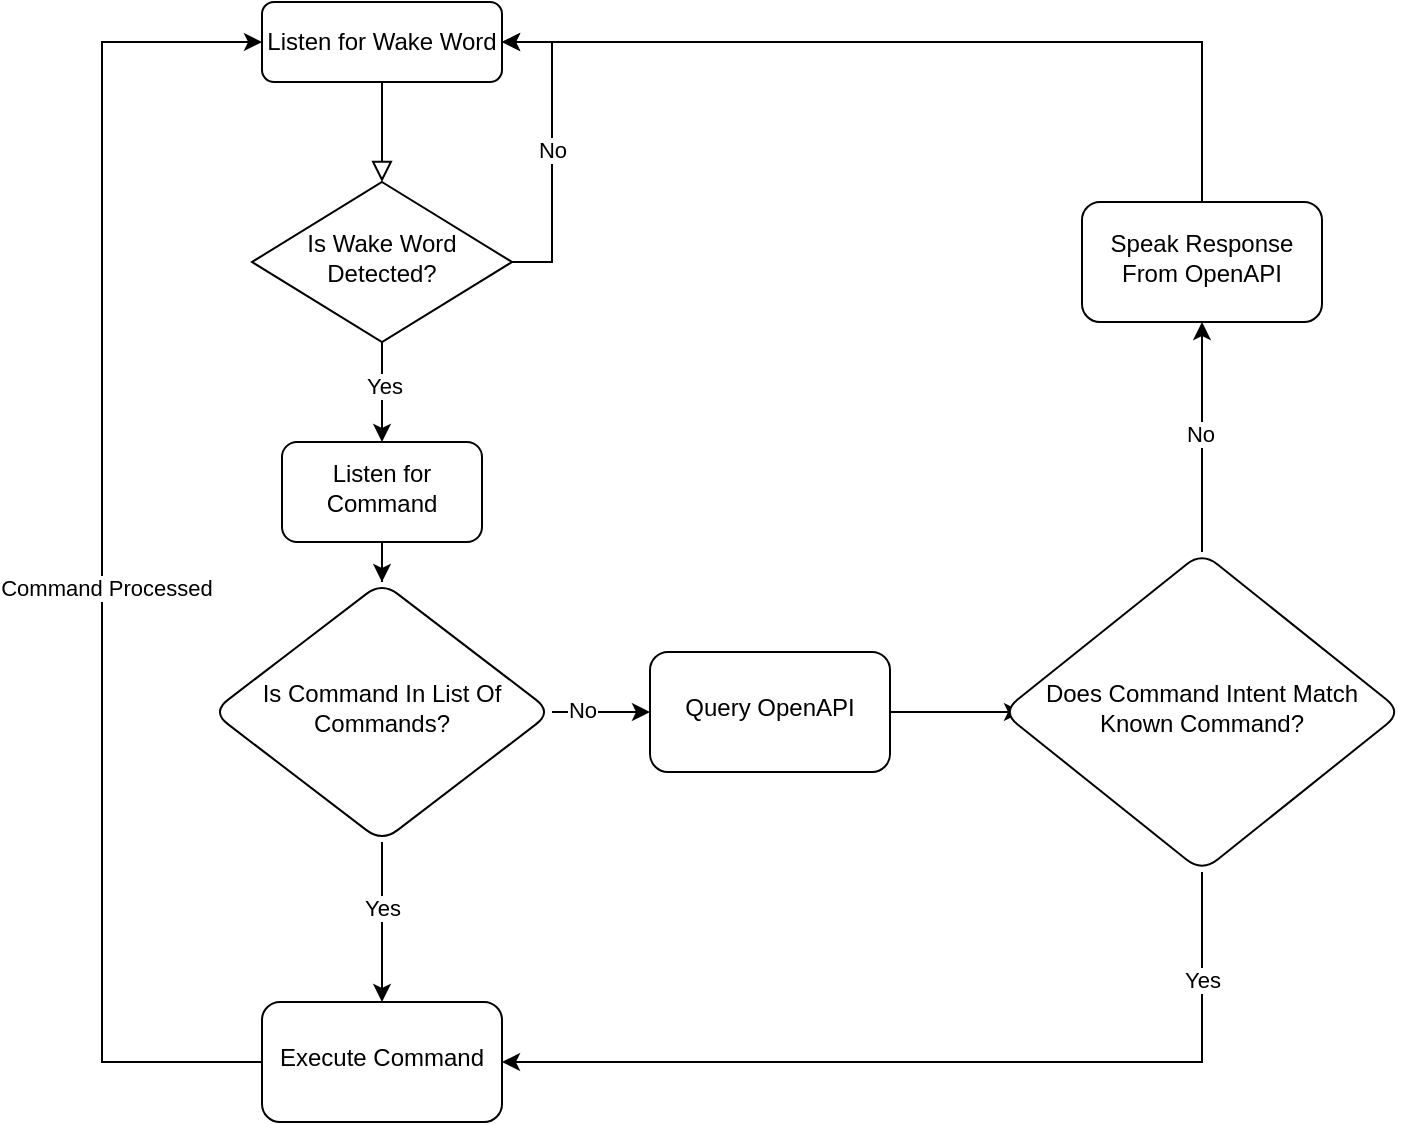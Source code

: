<mxfile version="22.1.15" type="github">
  <diagram id="C5RBs43oDa-KdzZeNtuy" name="Page-1">
    <mxGraphModel dx="1195" dy="653" grid="1" gridSize="10" guides="1" tooltips="1" connect="1" arrows="1" fold="1" page="1" pageScale="1" pageWidth="827" pageHeight="1169" math="0" shadow="0">
      <root>
        <mxCell id="WIyWlLk6GJQsqaUBKTNV-0" />
        <mxCell id="WIyWlLk6GJQsqaUBKTNV-1" parent="WIyWlLk6GJQsqaUBKTNV-0" />
        <mxCell id="WIyWlLk6GJQsqaUBKTNV-2" value="" style="rounded=0;html=1;jettySize=auto;orthogonalLoop=1;fontSize=11;endArrow=block;endFill=0;endSize=8;strokeWidth=1;shadow=0;labelBackgroundColor=none;edgeStyle=orthogonalEdgeStyle;" parent="WIyWlLk6GJQsqaUBKTNV-1" source="WIyWlLk6GJQsqaUBKTNV-3" target="WIyWlLk6GJQsqaUBKTNV-6" edge="1">
          <mxGeometry relative="1" as="geometry" />
        </mxCell>
        <mxCell id="WIyWlLk6GJQsqaUBKTNV-3" value="Listen for Wake Word" style="rounded=1;whiteSpace=wrap;html=1;fontSize=12;glass=0;strokeWidth=1;shadow=0;" parent="WIyWlLk6GJQsqaUBKTNV-1" vertex="1">
          <mxGeometry x="160" y="80" width="120" height="40" as="geometry" />
        </mxCell>
        <mxCell id="TbSQzSQrd4Ol9W5OKiCd-27" style="edgeStyle=orthogonalEdgeStyle;rounded=0;orthogonalLoop=1;jettySize=auto;html=1;exitX=0.5;exitY=1;exitDx=0;exitDy=0;" edge="1" parent="WIyWlLk6GJQsqaUBKTNV-1" source="WIyWlLk6GJQsqaUBKTNV-6" target="WIyWlLk6GJQsqaUBKTNV-10">
          <mxGeometry relative="1" as="geometry" />
        </mxCell>
        <mxCell id="TbSQzSQrd4Ol9W5OKiCd-28" value="Yes" style="edgeLabel;html=1;align=center;verticalAlign=middle;resizable=0;points=[];" vertex="1" connectable="0" parent="TbSQzSQrd4Ol9W5OKiCd-27">
          <mxGeometry x="-0.116" y="1" relative="1" as="geometry">
            <mxPoint as="offset" />
          </mxGeometry>
        </mxCell>
        <mxCell id="TbSQzSQrd4Ol9W5OKiCd-29" style="edgeStyle=orthogonalEdgeStyle;rounded=0;orthogonalLoop=1;jettySize=auto;html=1;exitX=1;exitY=0.5;exitDx=0;exitDy=0;entryX=1;entryY=0.5;entryDx=0;entryDy=0;" edge="1" parent="WIyWlLk6GJQsqaUBKTNV-1" source="WIyWlLk6GJQsqaUBKTNV-6" target="WIyWlLk6GJQsqaUBKTNV-3">
          <mxGeometry relative="1" as="geometry" />
        </mxCell>
        <mxCell id="TbSQzSQrd4Ol9W5OKiCd-30" value="No" style="edgeLabel;html=1;align=center;verticalAlign=middle;resizable=0;points=[];" vertex="1" connectable="0" parent="TbSQzSQrd4Ol9W5OKiCd-29">
          <mxGeometry x="-0.133" y="2" relative="1" as="geometry">
            <mxPoint x="2" y="-9" as="offset" />
          </mxGeometry>
        </mxCell>
        <mxCell id="WIyWlLk6GJQsqaUBKTNV-6" value="Is Wake Word Detected?" style="rhombus;whiteSpace=wrap;html=1;shadow=0;fontFamily=Helvetica;fontSize=12;align=center;strokeWidth=1;spacing=6;spacingTop=-4;" parent="WIyWlLk6GJQsqaUBKTNV-1" vertex="1">
          <mxGeometry x="155" y="170" width="130" height="80" as="geometry" />
        </mxCell>
        <mxCell id="TbSQzSQrd4Ol9W5OKiCd-5" value="" style="edgeStyle=orthogonalEdgeStyle;rounded=0;orthogonalLoop=1;jettySize=auto;html=1;" edge="1" parent="WIyWlLk6GJQsqaUBKTNV-1" source="WIyWlLk6GJQsqaUBKTNV-10" target="TbSQzSQrd4Ol9W5OKiCd-4">
          <mxGeometry relative="1" as="geometry" />
        </mxCell>
        <mxCell id="WIyWlLk6GJQsqaUBKTNV-10" value="Listen for Command" style="rectangle;rounded=1;whiteSpace=wrap;html=1;shadow=0;fontFamily=Helvetica;fontSize=12;align=center;strokeWidth=1;spacing=6;spacingTop=-4;" parent="WIyWlLk6GJQsqaUBKTNV-1" vertex="1">
          <mxGeometry x="170" y="300" width="100" height="50" as="geometry" />
        </mxCell>
        <mxCell id="TbSQzSQrd4Ol9W5OKiCd-8" value="" style="edgeStyle=orthogonalEdgeStyle;rounded=0;orthogonalLoop=1;jettySize=auto;html=1;" edge="1" parent="WIyWlLk6GJQsqaUBKTNV-1" source="TbSQzSQrd4Ol9W5OKiCd-4" target="TbSQzSQrd4Ol9W5OKiCd-7">
          <mxGeometry relative="1" as="geometry" />
        </mxCell>
        <mxCell id="TbSQzSQrd4Ol9W5OKiCd-12" value="Yes" style="edgeLabel;html=1;align=center;verticalAlign=middle;resizable=0;points=[];" vertex="1" connectable="0" parent="TbSQzSQrd4Ol9W5OKiCd-8">
          <mxGeometry x="0.143" y="-1" relative="1" as="geometry">
            <mxPoint x="1" y="-13" as="offset" />
          </mxGeometry>
        </mxCell>
        <mxCell id="TbSQzSQrd4Ol9W5OKiCd-14" value="" style="edgeStyle=orthogonalEdgeStyle;rounded=0;orthogonalLoop=1;jettySize=auto;html=1;" edge="1" parent="WIyWlLk6GJQsqaUBKTNV-1" source="TbSQzSQrd4Ol9W5OKiCd-4" target="TbSQzSQrd4Ol9W5OKiCd-13">
          <mxGeometry relative="1" as="geometry" />
        </mxCell>
        <mxCell id="TbSQzSQrd4Ol9W5OKiCd-25" value="No" style="edgeLabel;html=1;align=center;verticalAlign=middle;resizable=0;points=[];" vertex="1" connectable="0" parent="TbSQzSQrd4Ol9W5OKiCd-14">
          <mxGeometry x="-0.388" y="1" relative="1" as="geometry">
            <mxPoint as="offset" />
          </mxGeometry>
        </mxCell>
        <mxCell id="TbSQzSQrd4Ol9W5OKiCd-4" value="Is Command In List Of Commands?" style="rhombus;whiteSpace=wrap;html=1;rounded=1;shadow=0;strokeWidth=1;spacing=6;spacingTop=-4;" vertex="1" parent="WIyWlLk6GJQsqaUBKTNV-1">
          <mxGeometry x="135" y="370" width="170" height="130" as="geometry" />
        </mxCell>
        <mxCell id="TbSQzSQrd4Ol9W5OKiCd-10" value="" style="edgeStyle=orthogonalEdgeStyle;rounded=0;orthogonalLoop=1;jettySize=auto;html=1;entryX=0;entryY=0.5;entryDx=0;entryDy=0;" edge="1" parent="WIyWlLk6GJQsqaUBKTNV-1" source="TbSQzSQrd4Ol9W5OKiCd-7" target="WIyWlLk6GJQsqaUBKTNV-3">
          <mxGeometry relative="1" as="geometry">
            <mxPoint x="150" y="100" as="targetPoint" />
            <Array as="points">
              <mxPoint x="80" y="610" />
              <mxPoint x="80" y="100" />
            </Array>
          </mxGeometry>
        </mxCell>
        <mxCell id="TbSQzSQrd4Ol9W5OKiCd-11" value="Command Processed" style="edgeLabel;html=1;align=center;verticalAlign=middle;resizable=0;points=[];" vertex="1" connectable="0" parent="TbSQzSQrd4Ol9W5OKiCd-10">
          <mxGeometry x="-0.053" y="-2" relative="1" as="geometry">
            <mxPoint as="offset" />
          </mxGeometry>
        </mxCell>
        <mxCell id="TbSQzSQrd4Ol9W5OKiCd-7" value="Execute Command" style="whiteSpace=wrap;html=1;rounded=1;shadow=0;strokeWidth=1;spacing=6;spacingTop=-4;" vertex="1" parent="WIyWlLk6GJQsqaUBKTNV-1">
          <mxGeometry x="160" y="580" width="120" height="60" as="geometry" />
        </mxCell>
        <mxCell id="TbSQzSQrd4Ol9W5OKiCd-16" value="" style="edgeStyle=orthogonalEdgeStyle;rounded=0;orthogonalLoop=1;jettySize=auto;html=1;" edge="1" parent="WIyWlLk6GJQsqaUBKTNV-1" source="TbSQzSQrd4Ol9W5OKiCd-13">
          <mxGeometry relative="1" as="geometry">
            <mxPoint x="540.0" y="435.0" as="targetPoint" />
          </mxGeometry>
        </mxCell>
        <mxCell id="TbSQzSQrd4Ol9W5OKiCd-13" value="Query OpenAPI" style="whiteSpace=wrap;html=1;rounded=1;shadow=0;strokeWidth=1;spacing=6;spacingTop=-4;" vertex="1" parent="WIyWlLk6GJQsqaUBKTNV-1">
          <mxGeometry x="354" y="405" width="120" height="60" as="geometry" />
        </mxCell>
        <mxCell id="TbSQzSQrd4Ol9W5OKiCd-17" style="edgeStyle=orthogonalEdgeStyle;rounded=0;orthogonalLoop=1;jettySize=auto;html=1;entryX=1;entryY=0.5;entryDx=0;entryDy=0;exitX=0.5;exitY=1;exitDx=0;exitDy=0;" edge="1" parent="WIyWlLk6GJQsqaUBKTNV-1" source="TbSQzSQrd4Ol9W5OKiCd-35" target="TbSQzSQrd4Ol9W5OKiCd-7">
          <mxGeometry relative="1" as="geometry">
            <mxPoint x="599.966" y="465.0" as="sourcePoint" />
            <Array as="points">
              <mxPoint x="630" y="610" />
            </Array>
          </mxGeometry>
        </mxCell>
        <mxCell id="TbSQzSQrd4Ol9W5OKiCd-18" value="Yes" style="edgeLabel;html=1;align=center;verticalAlign=middle;resizable=0;points=[];" vertex="1" connectable="0" parent="TbSQzSQrd4Ol9W5OKiCd-17">
          <mxGeometry x="-0.836" y="3" relative="1" as="geometry">
            <mxPoint x="-3" y="17" as="offset" />
          </mxGeometry>
        </mxCell>
        <mxCell id="TbSQzSQrd4Ol9W5OKiCd-32" value="" style="edgeStyle=orthogonalEdgeStyle;rounded=0;orthogonalLoop=1;jettySize=auto;html=1;exitX=0.5;exitY=0;exitDx=0;exitDy=0;" edge="1" parent="WIyWlLk6GJQsqaUBKTNV-1" source="TbSQzSQrd4Ol9W5OKiCd-35" target="TbSQzSQrd4Ol9W5OKiCd-31">
          <mxGeometry relative="1" as="geometry">
            <mxPoint x="600.0" y="405.0" as="sourcePoint" />
          </mxGeometry>
        </mxCell>
        <mxCell id="TbSQzSQrd4Ol9W5OKiCd-34" value="No" style="edgeLabel;html=1;align=center;verticalAlign=middle;resizable=0;points=[];" vertex="1" connectable="0" parent="TbSQzSQrd4Ol9W5OKiCd-32">
          <mxGeometry x="0.029" y="1" relative="1" as="geometry">
            <mxPoint as="offset" />
          </mxGeometry>
        </mxCell>
        <mxCell id="TbSQzSQrd4Ol9W5OKiCd-33" style="edgeStyle=orthogonalEdgeStyle;rounded=0;orthogonalLoop=1;jettySize=auto;html=1;exitX=0.5;exitY=0;exitDx=0;exitDy=0;entryX=1;entryY=0.5;entryDx=0;entryDy=0;" edge="1" parent="WIyWlLk6GJQsqaUBKTNV-1" source="TbSQzSQrd4Ol9W5OKiCd-31" target="WIyWlLk6GJQsqaUBKTNV-3">
          <mxGeometry relative="1" as="geometry" />
        </mxCell>
        <mxCell id="TbSQzSQrd4Ol9W5OKiCd-31" value="Speak Response From OpenAPI" style="whiteSpace=wrap;html=1;rounded=1;shadow=0;strokeWidth=1;spacing=6;spacingTop=-4;" vertex="1" parent="WIyWlLk6GJQsqaUBKTNV-1">
          <mxGeometry x="570" y="180" width="120" height="60" as="geometry" />
        </mxCell>
        <mxCell id="TbSQzSQrd4Ol9W5OKiCd-35" value="Does Command Intent Match Known Command?" style="rhombus;whiteSpace=wrap;html=1;rounded=1;shadow=0;strokeWidth=1;spacing=6;spacingTop=-4;" vertex="1" parent="WIyWlLk6GJQsqaUBKTNV-1">
          <mxGeometry x="530" y="355" width="200" height="160" as="geometry" />
        </mxCell>
      </root>
    </mxGraphModel>
  </diagram>
</mxfile>
